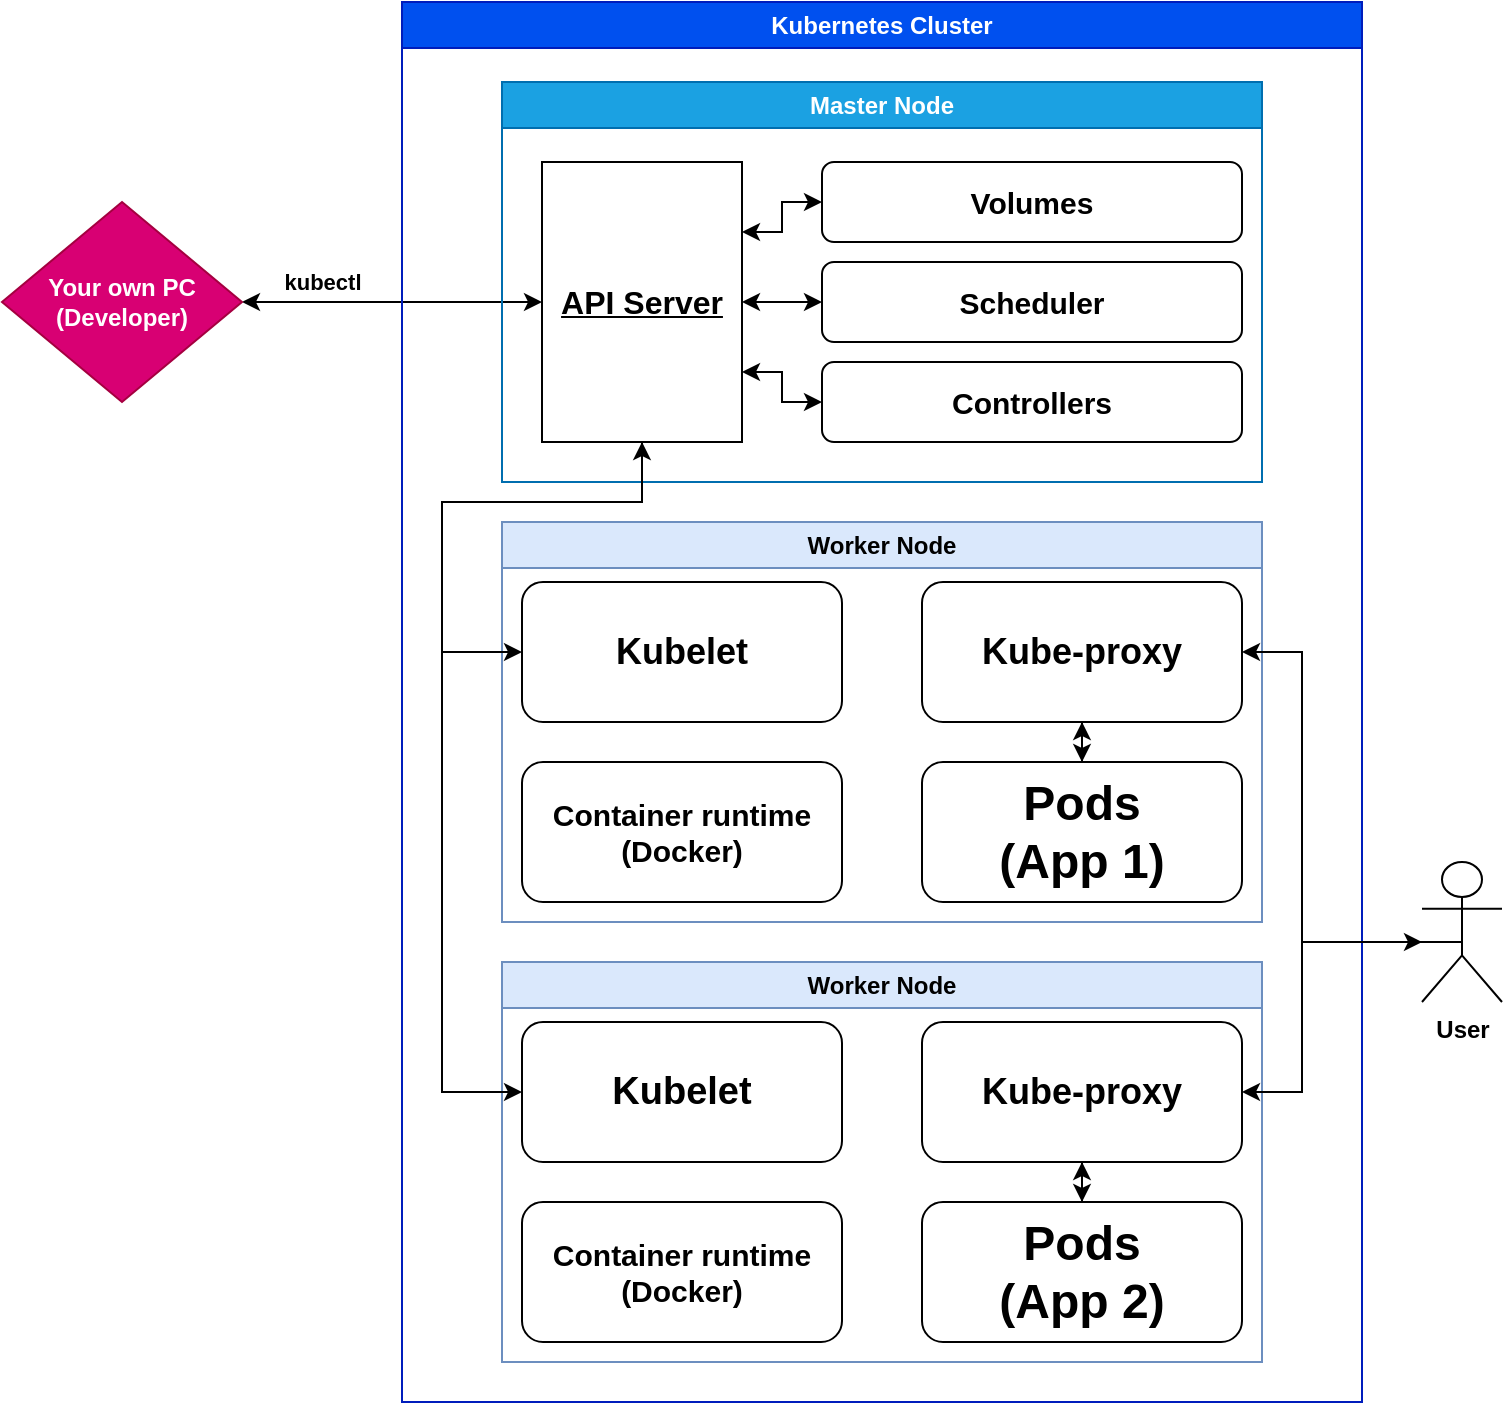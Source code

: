<mxfile version="21.0.10"><diagram name="Page-1" id="v87bSDQYLRPgwG1LjvKp"><mxGraphModel dx="1434" dy="754" grid="1" gridSize="10" guides="1" tooltips="1" connect="1" arrows="1" fold="1" page="1" pageScale="1" pageWidth="850" pageHeight="1100" math="0" shadow="0"><root><mxCell id="0"/><mxCell id="1" parent="0"/><mxCell id="AuNRgU0CbQkneO90J61D-34" style="edgeStyle=orthogonalEdgeStyle;rounded=0;orthogonalLoop=1;jettySize=auto;html=1;startArrow=classic;startFill=1;" edge="1" parent="1" source="AuNRgU0CbQkneO90J61D-6" target="AuNRgU0CbQkneO90J61D-13"><mxGeometry relative="1" as="geometry"/></mxCell><mxCell id="AuNRgU0CbQkneO90J61D-52" value="kubectl " style="edgeLabel;html=1;align=center;verticalAlign=middle;resizable=0;points=[];fontStyle=1" vertex="1" connectable="0" parent="AuNRgU0CbQkneO90J61D-34"><mxGeometry x="-0.387" y="-1" relative="1" as="geometry"><mxPoint x="-6" y="-11" as="offset"/></mxGeometry></mxCell><mxCell id="AuNRgU0CbQkneO90J61D-6" value="&lt;div&gt;Your own PC&lt;br&gt;&lt;/div&gt;&lt;div&gt;(Developer)&lt;/div&gt;" style="rhombus;whiteSpace=wrap;html=1;fontStyle=1;fillColor=#d80073;fontColor=#ffffff;strokeColor=#A50040;" vertex="1" parent="1"><mxGeometry x="10" y="140" width="120" height="100" as="geometry"/></mxCell><mxCell id="AuNRgU0CbQkneO90J61D-8" value="Kubernetes Cluster" style="swimlane;whiteSpace=wrap;html=1;fillColor=#0050ef;fontColor=#ffffff;strokeColor=#001DBC;" vertex="1" parent="1"><mxGeometry x="210" y="40" width="480" height="700" as="geometry"/></mxCell><mxCell id="AuNRgU0CbQkneO90J61D-9" value="&lt;div&gt;Master Node&lt;/div&gt;" style="swimlane;whiteSpace=wrap;html=1;fillColor=#1ba1e2;strokeColor=#006EAF;fontColor=#ffffff;" vertex="1" parent="AuNRgU0CbQkneO90J61D-8"><mxGeometry x="50" y="40" width="380" height="200" as="geometry"/></mxCell><mxCell id="AuNRgU0CbQkneO90J61D-36" style="edgeStyle=orthogonalEdgeStyle;rounded=0;orthogonalLoop=1;jettySize=auto;html=1;exitX=1;exitY=0.25;exitDx=0;exitDy=0;startArrow=classic;startFill=1;" edge="1" parent="AuNRgU0CbQkneO90J61D-9" source="AuNRgU0CbQkneO90J61D-13" target="AuNRgU0CbQkneO90J61D-17"><mxGeometry relative="1" as="geometry"/></mxCell><mxCell id="AuNRgU0CbQkneO90J61D-37" style="edgeStyle=orthogonalEdgeStyle;rounded=0;orthogonalLoop=1;jettySize=auto;html=1;exitX=1;exitY=0.5;exitDx=0;exitDy=0;startArrow=classic;startFill=1;" edge="1" parent="AuNRgU0CbQkneO90J61D-9" source="AuNRgU0CbQkneO90J61D-13" target="AuNRgU0CbQkneO90J61D-16"><mxGeometry relative="1" as="geometry"/></mxCell><mxCell id="AuNRgU0CbQkneO90J61D-38" style="edgeStyle=orthogonalEdgeStyle;rounded=0;orthogonalLoop=1;jettySize=auto;html=1;exitX=1;exitY=0.75;exitDx=0;exitDy=0;startArrow=classic;startFill=1;" edge="1" parent="AuNRgU0CbQkneO90J61D-9" source="AuNRgU0CbQkneO90J61D-13" target="AuNRgU0CbQkneO90J61D-15"><mxGeometry relative="1" as="geometry"/></mxCell><mxCell id="AuNRgU0CbQkneO90J61D-13" value="API Server" style="rounded=0;whiteSpace=wrap;html=1;fontStyle=5;fontSize=16;" vertex="1" parent="AuNRgU0CbQkneO90J61D-9"><mxGeometry x="20" y="40" width="100" height="140" as="geometry"/></mxCell><mxCell id="AuNRgU0CbQkneO90J61D-15" value="Controllers" style="rounded=1;whiteSpace=wrap;html=1;fontStyle=1;fontSize=15;" vertex="1" parent="AuNRgU0CbQkneO90J61D-9"><mxGeometry x="160" y="140" width="210" height="40" as="geometry"/></mxCell><mxCell id="AuNRgU0CbQkneO90J61D-16" value="Scheduler" style="rounded=1;whiteSpace=wrap;html=1;fontStyle=1;fontSize=15;" vertex="1" parent="AuNRgU0CbQkneO90J61D-9"><mxGeometry x="160" y="90" width="210" height="40" as="geometry"/></mxCell><mxCell id="AuNRgU0CbQkneO90J61D-17" value="Volumes" style="rounded=1;whiteSpace=wrap;html=1;fontStyle=1;fontSize=15;" vertex="1" parent="AuNRgU0CbQkneO90J61D-9"><mxGeometry x="160" y="40" width="210" height="40" as="geometry"/></mxCell><mxCell id="AuNRgU0CbQkneO90J61D-10" value="Worker Node" style="swimlane;whiteSpace=wrap;html=1;fillColor=#dae8fc;strokeColor=#6c8ebf;rounded=0;" vertex="1" parent="AuNRgU0CbQkneO90J61D-8"><mxGeometry x="50" y="260" width="380" height="200" as="geometry"/></mxCell><mxCell id="AuNRgU0CbQkneO90J61D-18" value="Kubelet" style="rounded=1;whiteSpace=wrap;html=1;fontStyle=1;fontSize=18;" vertex="1" parent="AuNRgU0CbQkneO90J61D-10"><mxGeometry x="10" y="30" width="160" height="70" as="geometry"/></mxCell><mxCell id="AuNRgU0CbQkneO90J61D-19" value="Container runtime&lt;br style=&quot;font-size: 15px;&quot;&gt;(Docker)" style="rounded=1;whiteSpace=wrap;html=1;fontStyle=1;fontSize=15;" vertex="1" parent="AuNRgU0CbQkneO90J61D-10"><mxGeometry x="10" y="120" width="160" height="70" as="geometry"/></mxCell><mxCell id="AuNRgU0CbQkneO90J61D-27" style="edgeStyle=orthogonalEdgeStyle;rounded=0;orthogonalLoop=1;jettySize=auto;html=1;startArrow=classic;startFill=1;" edge="1" parent="AuNRgU0CbQkneO90J61D-10" source="AuNRgU0CbQkneO90J61D-22" target="AuNRgU0CbQkneO90J61D-23"><mxGeometry relative="1" as="geometry"/></mxCell><mxCell id="AuNRgU0CbQkneO90J61D-22" value="Kube-proxy" style="rounded=1;whiteSpace=wrap;html=1;fontStyle=1;fontSize=18;" vertex="1" parent="AuNRgU0CbQkneO90J61D-10"><mxGeometry x="210" y="30" width="160" height="70" as="geometry"/></mxCell><mxCell id="AuNRgU0CbQkneO90J61D-23" value="Pods&lt;br&gt;(App 1)" style="rounded=1;whiteSpace=wrap;html=1;fontStyle=1;fontSize=24;" vertex="1" parent="AuNRgU0CbQkneO90J61D-10"><mxGeometry x="210" y="120" width="160" height="70" as="geometry"/></mxCell><mxCell id="AuNRgU0CbQkneO90J61D-11" value="&lt;div&gt;Worker Node&lt;/div&gt;" style="swimlane;whiteSpace=wrap;html=1;fillColor=#dae8fc;strokeColor=#6c8ebf;" vertex="1" parent="AuNRgU0CbQkneO90J61D-8"><mxGeometry x="50" y="480" width="380" height="200" as="geometry"/></mxCell><mxCell id="AuNRgU0CbQkneO90J61D-20" value="Kubelet" style="rounded=1;whiteSpace=wrap;html=1;fontStyle=1;fontSize=19;" vertex="1" parent="AuNRgU0CbQkneO90J61D-11"><mxGeometry x="10" y="30" width="160" height="70" as="geometry"/></mxCell><mxCell id="AuNRgU0CbQkneO90J61D-21" value="&lt;div style=&quot;font-size: 15px;&quot;&gt;Container runtime&lt;br style=&quot;font-size: 15px;&quot;&gt;(Docker)&lt;/div&gt;" style="rounded=1;whiteSpace=wrap;html=1;fontStyle=1;fontSize=15;" vertex="1" parent="AuNRgU0CbQkneO90J61D-11"><mxGeometry x="10" y="120" width="160" height="70" as="geometry"/></mxCell><mxCell id="AuNRgU0CbQkneO90J61D-28" value="" style="edgeStyle=orthogonalEdgeStyle;rounded=0;orthogonalLoop=1;jettySize=auto;html=1;startArrow=classic;startFill=1;" edge="1" parent="AuNRgU0CbQkneO90J61D-11" source="AuNRgU0CbQkneO90J61D-24" target="AuNRgU0CbQkneO90J61D-25"><mxGeometry relative="1" as="geometry"/></mxCell><mxCell id="AuNRgU0CbQkneO90J61D-24" value="Kube-proxy" style="rounded=1;whiteSpace=wrap;html=1;fontStyle=1;fontSize=18;" vertex="1" parent="AuNRgU0CbQkneO90J61D-11"><mxGeometry x="210" y="30" width="160" height="70" as="geometry"/></mxCell><mxCell id="AuNRgU0CbQkneO90J61D-25" value="Pods&lt;br&gt;(App 2)" style="rounded=1;whiteSpace=wrap;html=1;fontStyle=1;fontSize=24;" vertex="1" parent="AuNRgU0CbQkneO90J61D-11"><mxGeometry x="210" y="120" width="160" height="70" as="geometry"/></mxCell><mxCell id="AuNRgU0CbQkneO90J61D-39" style="edgeStyle=orthogonalEdgeStyle;rounded=0;orthogonalLoop=1;jettySize=auto;html=1;entryX=0;entryY=0.5;entryDx=0;entryDy=0;" edge="1" parent="AuNRgU0CbQkneO90J61D-8" source="AuNRgU0CbQkneO90J61D-13" target="AuNRgU0CbQkneO90J61D-18"><mxGeometry relative="1" as="geometry"><Array as="points"><mxPoint x="120" y="250"/><mxPoint x="20" y="250"/><mxPoint x="20" y="325"/></Array></mxGeometry></mxCell><mxCell id="AuNRgU0CbQkneO90J61D-47" style="edgeStyle=orthogonalEdgeStyle;rounded=0;orthogonalLoop=1;jettySize=auto;html=1;startArrow=classic;startFill=1;" edge="1" parent="AuNRgU0CbQkneO90J61D-8" source="AuNRgU0CbQkneO90J61D-13" target="AuNRgU0CbQkneO90J61D-20"><mxGeometry relative="1" as="geometry"><Array as="points"><mxPoint x="120" y="250"/><mxPoint x="20" y="250"/><mxPoint x="20" y="545"/></Array></mxGeometry></mxCell><mxCell id="AuNRgU0CbQkneO90J61D-49" style="edgeStyle=orthogonalEdgeStyle;rounded=0;orthogonalLoop=1;jettySize=auto;html=1;exitX=0.5;exitY=0.5;exitDx=0;exitDy=0;exitPerimeter=0;" edge="1" parent="1" source="AuNRgU0CbQkneO90J61D-48" target="AuNRgU0CbQkneO90J61D-22"><mxGeometry relative="1" as="geometry"><Array as="points"><mxPoint x="660" y="510"/><mxPoint x="660" y="365"/></Array></mxGeometry></mxCell><mxCell id="AuNRgU0CbQkneO90J61D-50" style="edgeStyle=orthogonalEdgeStyle;rounded=0;orthogonalLoop=1;jettySize=auto;html=1;entryX=1;entryY=0.5;entryDx=0;entryDy=0;startArrow=classic;startFill=1;" edge="1" parent="1" source="AuNRgU0CbQkneO90J61D-48" target="AuNRgU0CbQkneO90J61D-24"><mxGeometry relative="1" as="geometry"><Array as="points"><mxPoint x="660" y="510"/><mxPoint x="660" y="585"/></Array></mxGeometry></mxCell><mxCell id="AuNRgU0CbQkneO90J61D-48" value="&lt;div&gt;User&lt;/div&gt;" style="shape=umlActor;verticalLabelPosition=bottom;verticalAlign=top;html=1;outlineConnect=0;fontStyle=1" vertex="1" parent="1"><mxGeometry x="720" y="470" width="40" height="70" as="geometry"/></mxCell></root></mxGraphModel></diagram></mxfile>